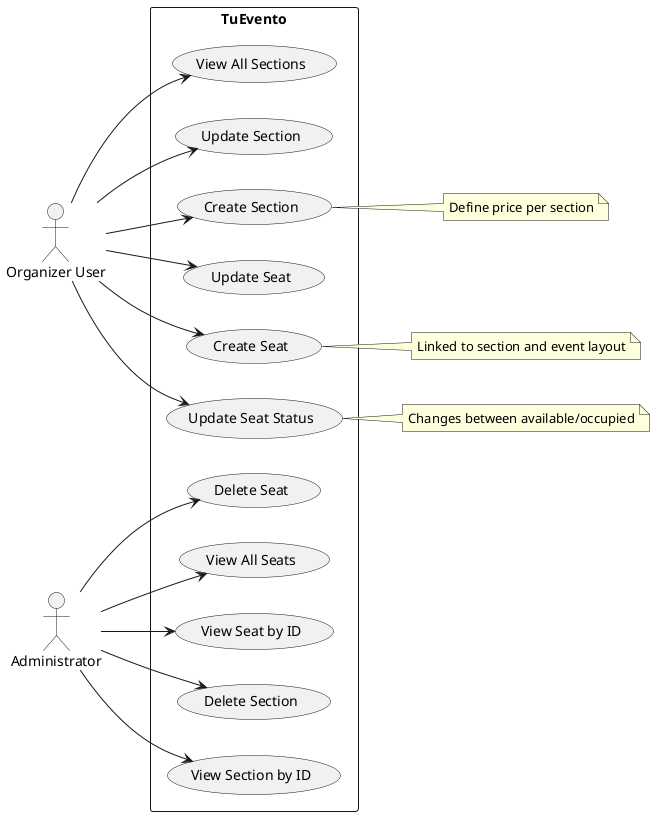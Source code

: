 @startuml Seat and Section Management Use Case Diagram

left to right direction

actor "Organizer User" as Organizer
actor "Administrator" as Admin

rectangle "TuEvento" {
    usecase "Create Section" as UC1
    usecase "View All Sections" as UC2
    usecase "Update Section" as UC3
    usecase "Delete Section" as UC4
    usecase "View Section by ID" as UC5
    usecase "Create Seat" as UC6
    usecase "Update Seat" as UC7
    usecase "Update Seat Status" as UC8
    usecase "Delete Seat" as UC9
    usecase "View All Seats" as UC10
    usecase "View Seat by ID" as UC11
}

Organizer --> UC1
Organizer --> UC2
Organizer --> UC3
Organizer --> UC6
Organizer --> UC7
Organizer --> UC8

Admin --> UC4
Admin --> UC5
Admin --> UC9
Admin --> UC10
Admin --> UC11

note right of UC1
    Define price per section
end note

note right of UC6
    Linked to section and event layout
end note

note right of UC8
    Changes between available/occupied
end note

@enduml